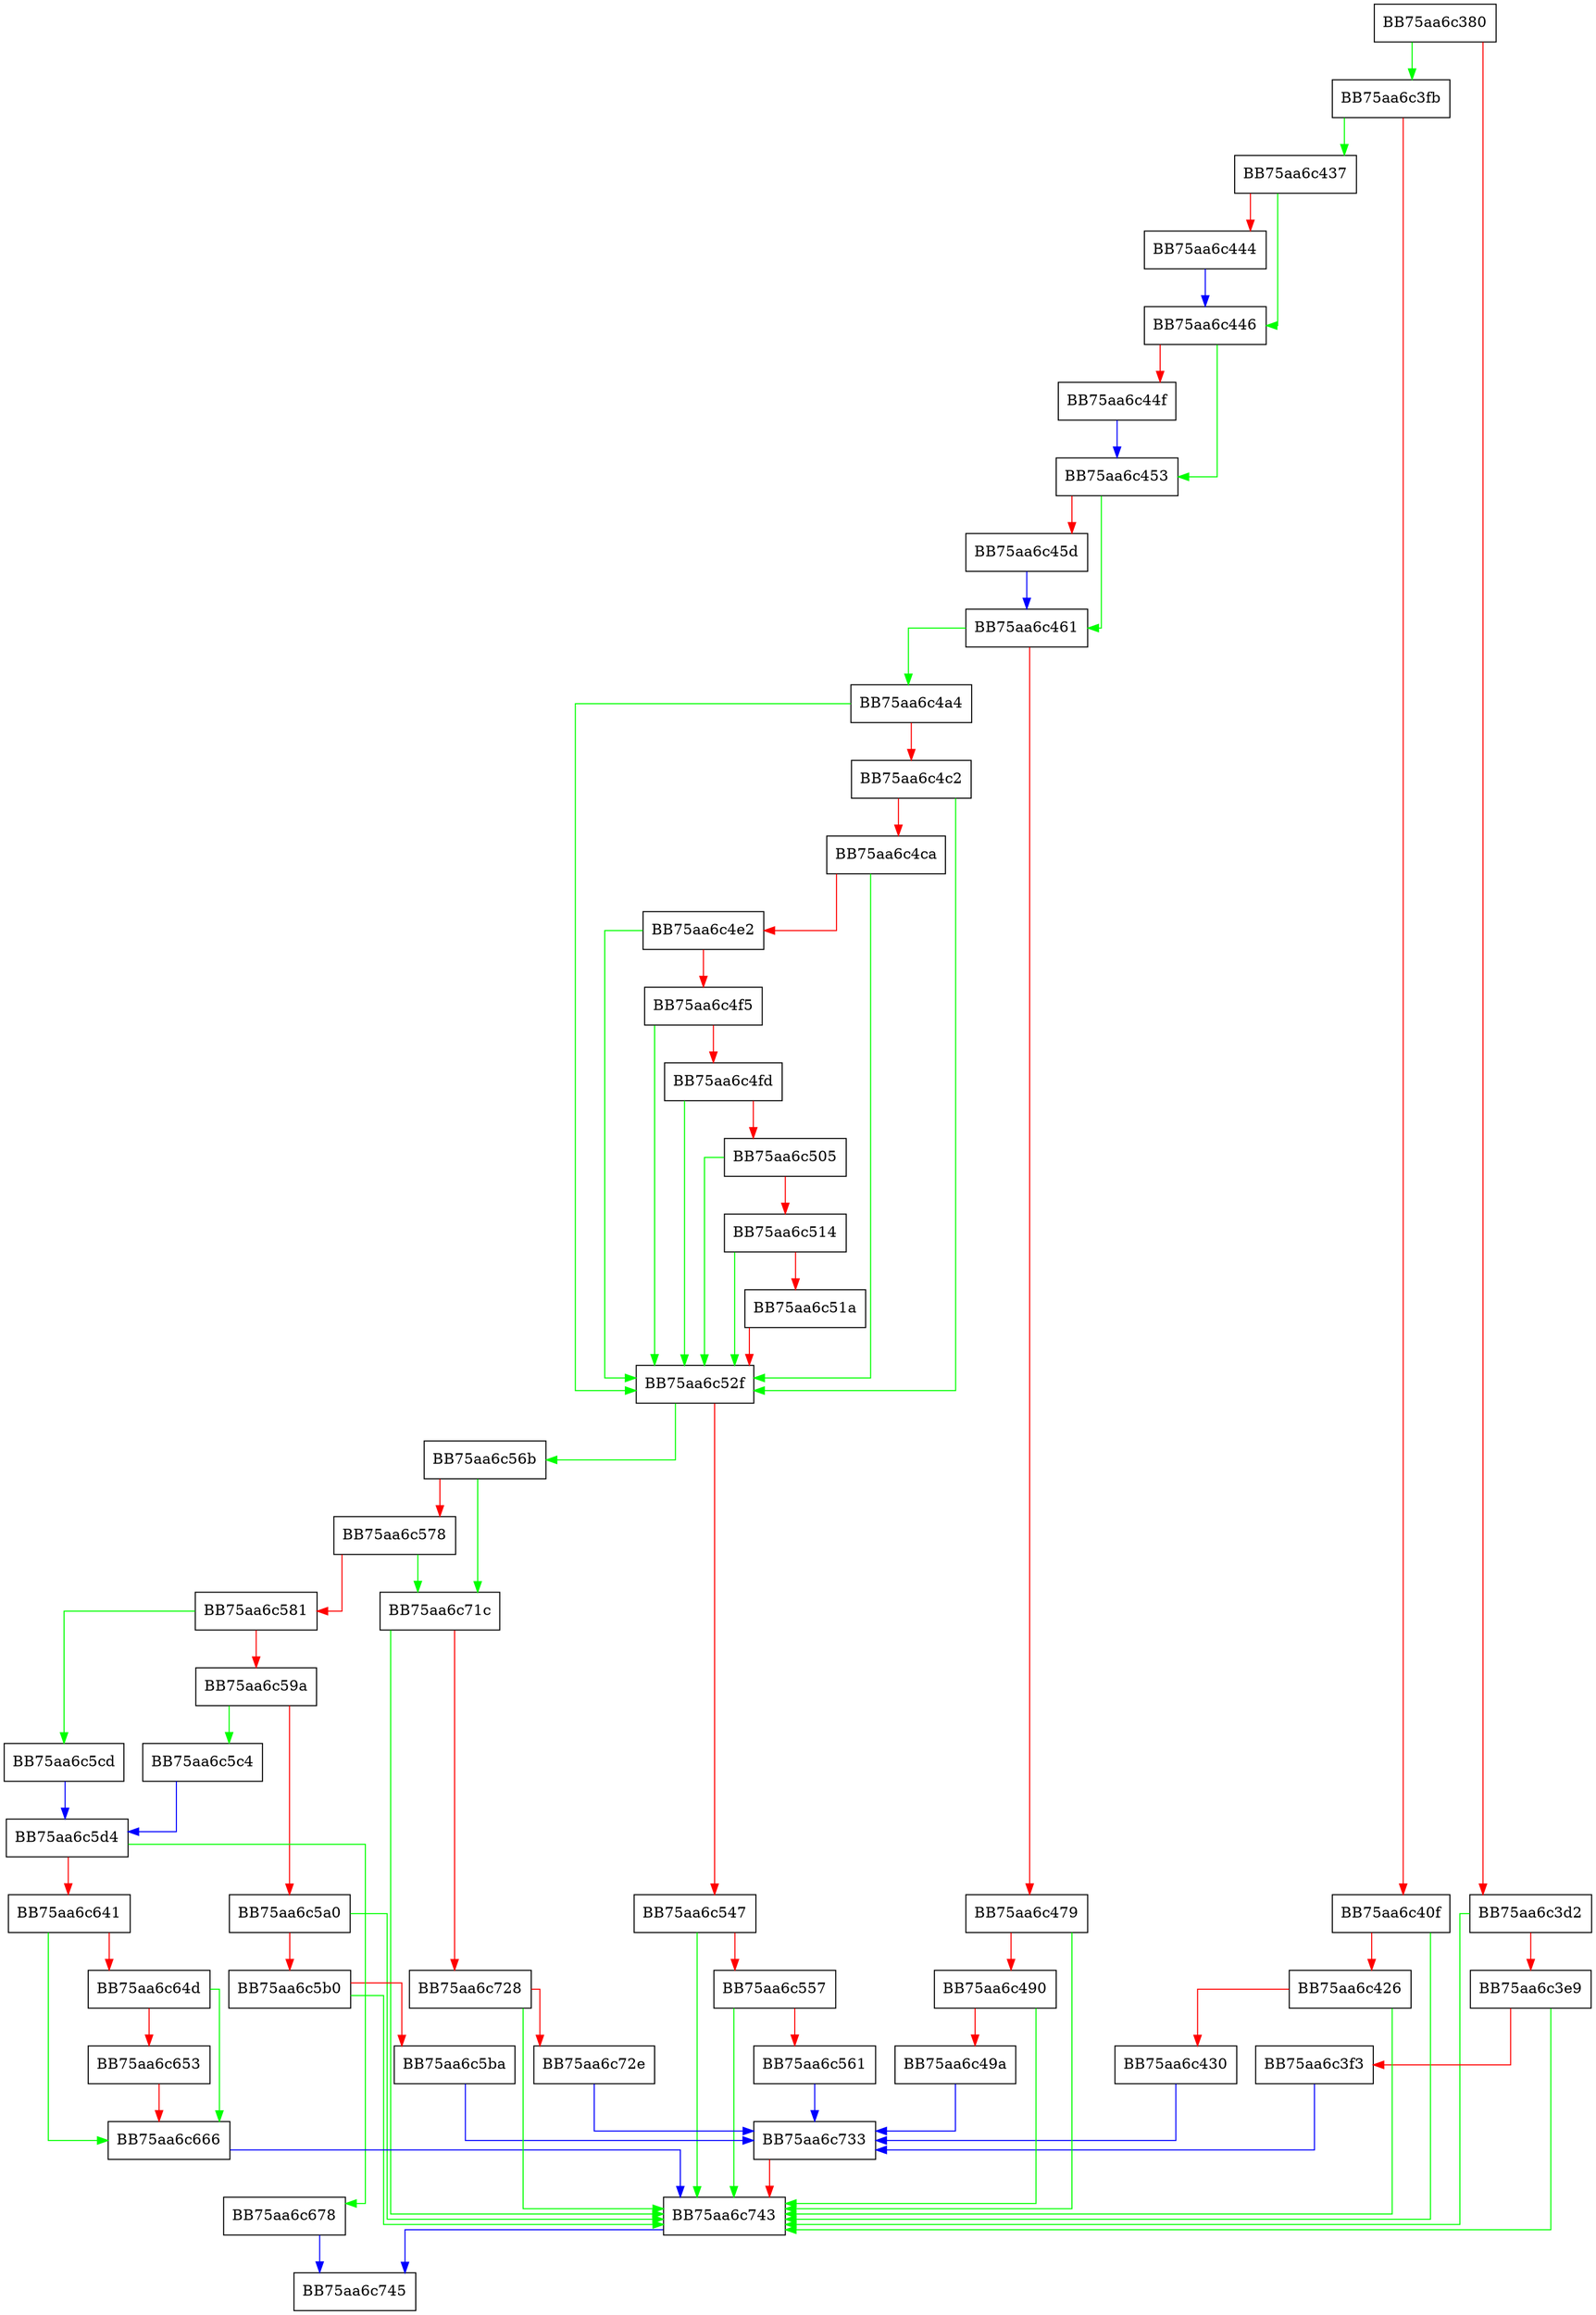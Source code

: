 digraph uncompressFile {
  node [shape="box"];
  graph [splines=ortho];
  BB75aa6c380 -> BB75aa6c3fb [color="green"];
  BB75aa6c380 -> BB75aa6c3d2 [color="red"];
  BB75aa6c3d2 -> BB75aa6c743 [color="green"];
  BB75aa6c3d2 -> BB75aa6c3e9 [color="red"];
  BB75aa6c3e9 -> BB75aa6c743 [color="green"];
  BB75aa6c3e9 -> BB75aa6c3f3 [color="red"];
  BB75aa6c3f3 -> BB75aa6c733 [color="blue"];
  BB75aa6c3fb -> BB75aa6c437 [color="green"];
  BB75aa6c3fb -> BB75aa6c40f [color="red"];
  BB75aa6c40f -> BB75aa6c743 [color="green"];
  BB75aa6c40f -> BB75aa6c426 [color="red"];
  BB75aa6c426 -> BB75aa6c743 [color="green"];
  BB75aa6c426 -> BB75aa6c430 [color="red"];
  BB75aa6c430 -> BB75aa6c733 [color="blue"];
  BB75aa6c437 -> BB75aa6c446 [color="green"];
  BB75aa6c437 -> BB75aa6c444 [color="red"];
  BB75aa6c444 -> BB75aa6c446 [color="blue"];
  BB75aa6c446 -> BB75aa6c453 [color="green"];
  BB75aa6c446 -> BB75aa6c44f [color="red"];
  BB75aa6c44f -> BB75aa6c453 [color="blue"];
  BB75aa6c453 -> BB75aa6c461 [color="green"];
  BB75aa6c453 -> BB75aa6c45d [color="red"];
  BB75aa6c45d -> BB75aa6c461 [color="blue"];
  BB75aa6c461 -> BB75aa6c4a4 [color="green"];
  BB75aa6c461 -> BB75aa6c479 [color="red"];
  BB75aa6c479 -> BB75aa6c743 [color="green"];
  BB75aa6c479 -> BB75aa6c490 [color="red"];
  BB75aa6c490 -> BB75aa6c743 [color="green"];
  BB75aa6c490 -> BB75aa6c49a [color="red"];
  BB75aa6c49a -> BB75aa6c733 [color="blue"];
  BB75aa6c4a4 -> BB75aa6c52f [color="green"];
  BB75aa6c4a4 -> BB75aa6c4c2 [color="red"];
  BB75aa6c4c2 -> BB75aa6c52f [color="green"];
  BB75aa6c4c2 -> BB75aa6c4ca [color="red"];
  BB75aa6c4ca -> BB75aa6c52f [color="green"];
  BB75aa6c4ca -> BB75aa6c4e2 [color="red"];
  BB75aa6c4e2 -> BB75aa6c52f [color="green"];
  BB75aa6c4e2 -> BB75aa6c4f5 [color="red"];
  BB75aa6c4f5 -> BB75aa6c52f [color="green"];
  BB75aa6c4f5 -> BB75aa6c4fd [color="red"];
  BB75aa6c4fd -> BB75aa6c52f [color="green"];
  BB75aa6c4fd -> BB75aa6c505 [color="red"];
  BB75aa6c505 -> BB75aa6c52f [color="green"];
  BB75aa6c505 -> BB75aa6c514 [color="red"];
  BB75aa6c514 -> BB75aa6c52f [color="green"];
  BB75aa6c514 -> BB75aa6c51a [color="red"];
  BB75aa6c51a -> BB75aa6c52f [color="red"];
  BB75aa6c52f -> BB75aa6c56b [color="green"];
  BB75aa6c52f -> BB75aa6c547 [color="red"];
  BB75aa6c547 -> BB75aa6c743 [color="green"];
  BB75aa6c547 -> BB75aa6c557 [color="red"];
  BB75aa6c557 -> BB75aa6c743 [color="green"];
  BB75aa6c557 -> BB75aa6c561 [color="red"];
  BB75aa6c561 -> BB75aa6c733 [color="blue"];
  BB75aa6c56b -> BB75aa6c71c [color="green"];
  BB75aa6c56b -> BB75aa6c578 [color="red"];
  BB75aa6c578 -> BB75aa6c71c [color="green"];
  BB75aa6c578 -> BB75aa6c581 [color="red"];
  BB75aa6c581 -> BB75aa6c5cd [color="green"];
  BB75aa6c581 -> BB75aa6c59a [color="red"];
  BB75aa6c59a -> BB75aa6c5c4 [color="green"];
  BB75aa6c59a -> BB75aa6c5a0 [color="red"];
  BB75aa6c5a0 -> BB75aa6c743 [color="green"];
  BB75aa6c5a0 -> BB75aa6c5b0 [color="red"];
  BB75aa6c5b0 -> BB75aa6c743 [color="green"];
  BB75aa6c5b0 -> BB75aa6c5ba [color="red"];
  BB75aa6c5ba -> BB75aa6c733 [color="blue"];
  BB75aa6c5c4 -> BB75aa6c5d4 [color="blue"];
  BB75aa6c5cd -> BB75aa6c5d4 [color="blue"];
  BB75aa6c5d4 -> BB75aa6c678 [color="green"];
  BB75aa6c5d4 -> BB75aa6c641 [color="red"];
  BB75aa6c641 -> BB75aa6c666 [color="green"];
  BB75aa6c641 -> BB75aa6c64d [color="red"];
  BB75aa6c64d -> BB75aa6c666 [color="green"];
  BB75aa6c64d -> BB75aa6c653 [color="red"];
  BB75aa6c653 -> BB75aa6c666 [color="red"];
  BB75aa6c666 -> BB75aa6c743 [color="blue"];
  BB75aa6c678 -> BB75aa6c745 [color="blue"];
  BB75aa6c71c -> BB75aa6c743 [color="green"];
  BB75aa6c71c -> BB75aa6c728 [color="red"];
  BB75aa6c728 -> BB75aa6c743 [color="green"];
  BB75aa6c728 -> BB75aa6c72e [color="red"];
  BB75aa6c72e -> BB75aa6c733 [color="blue"];
  BB75aa6c733 -> BB75aa6c743 [color="red"];
  BB75aa6c743 -> BB75aa6c745 [color="blue"];
}
